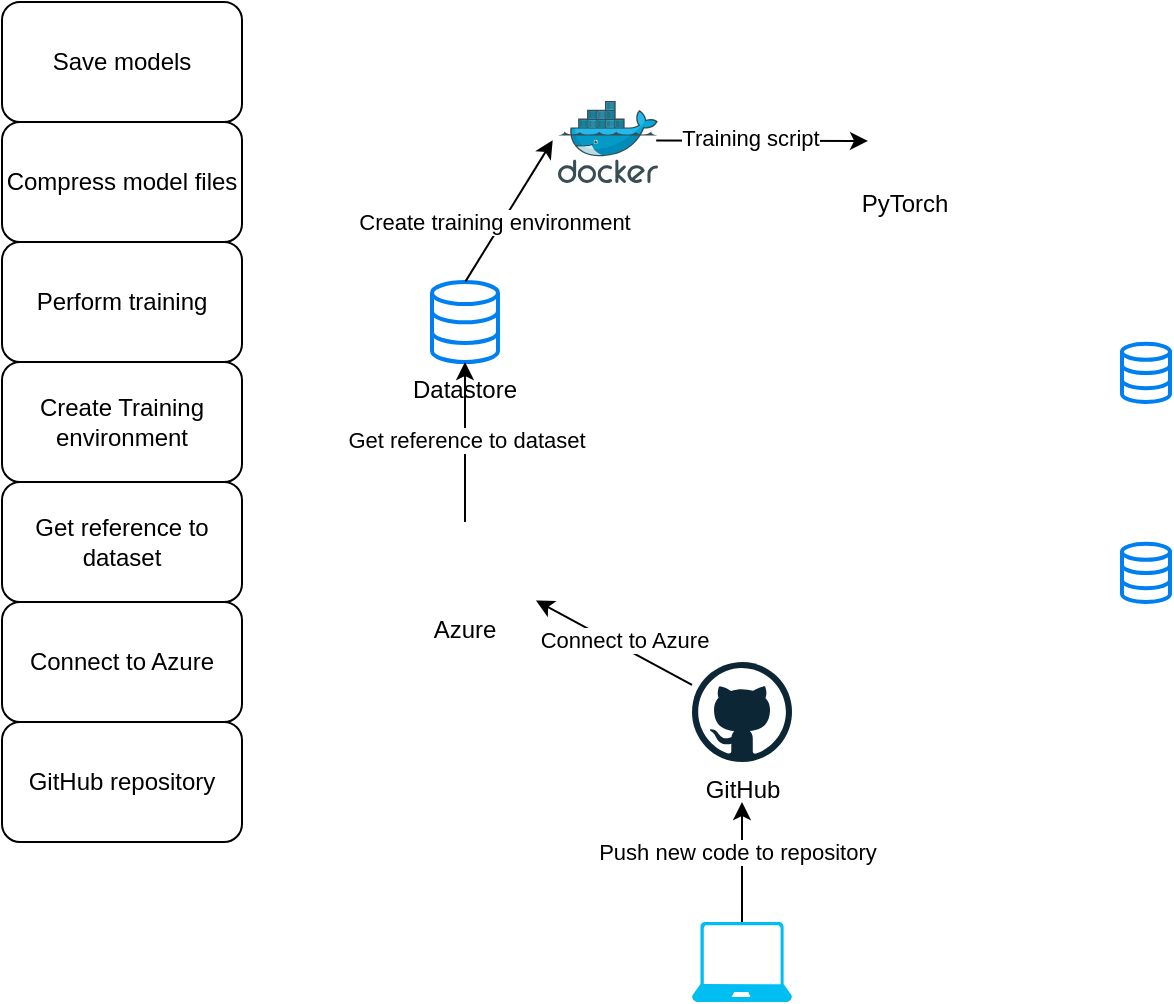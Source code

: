 <mxfile version="19.0.3" type="github">
  <diagram id="BZHHlnQn6t2uy99b9ZWB" name="Page-1">
    <mxGraphModel dx="906" dy="520" grid="1" gridSize="10" guides="1" tooltips="1" connect="1" arrows="1" fold="1" page="1" pageScale="1" pageWidth="850" pageHeight="1100" math="0" shadow="0">
      <root>
        <mxCell id="0" />
        <mxCell id="1" parent="0" />
        <mxCell id="sdOlFE24iYeHtxYmCAVc-1" value="GitHub repository" style="rounded=1;whiteSpace=wrap;html=1;" vertex="1" parent="1">
          <mxGeometry x="10" y="380" width="120" height="60" as="geometry" />
        </mxCell>
        <mxCell id="sdOlFE24iYeHtxYmCAVc-2" value="Connect to Azure" style="rounded=1;whiteSpace=wrap;html=1;" vertex="1" parent="1">
          <mxGeometry x="10" y="320" width="120" height="60" as="geometry" />
        </mxCell>
        <mxCell id="sdOlFE24iYeHtxYmCAVc-3" value="Get reference to dataset" style="rounded=1;whiteSpace=wrap;html=1;" vertex="1" parent="1">
          <mxGeometry x="10" y="260" width="120" height="60" as="geometry" />
        </mxCell>
        <mxCell id="sdOlFE24iYeHtxYmCAVc-4" value="" style="verticalLabelPosition=bottom;html=1;verticalAlign=top;align=center;strokeColor=none;fillColor=#00BEF2;shape=mxgraph.azure.laptop;pointerEvents=1;" vertex="1" parent="1">
          <mxGeometry x="355" y="480" width="50" height="40" as="geometry" />
        </mxCell>
        <mxCell id="sdOlFE24iYeHtxYmCAVc-5" value="Create Training environment" style="rounded=1;whiteSpace=wrap;html=1;" vertex="1" parent="1">
          <mxGeometry x="10" y="200" width="120" height="60" as="geometry" />
        </mxCell>
        <mxCell id="sdOlFE24iYeHtxYmCAVc-6" value="" style="sketch=0;aspect=fixed;html=1;points=[];align=center;image;fontSize=12;image=img/lib/mscae/Docker.svg;" vertex="1" parent="1">
          <mxGeometry x="288" y="69.5" width="50" height="41" as="geometry" />
        </mxCell>
        <mxCell id="sdOlFE24iYeHtxYmCAVc-7" value="Datastore" style="html=1;verticalLabelPosition=bottom;align=center;labelBackgroundColor=#ffffff;verticalAlign=top;strokeWidth=2;strokeColor=#0080F0;shadow=0;dashed=0;shape=mxgraph.ios7.icons.data;" vertex="1" parent="1">
          <mxGeometry x="225" y="160" width="32.99" height="40" as="geometry" />
        </mxCell>
        <mxCell id="sdOlFE24iYeHtxYmCAVc-8" value="Azure" style="shape=image;verticalLabelPosition=bottom;labelBackgroundColor=default;verticalAlign=top;aspect=fixed;imageAspect=0;image=https://logos-world.net/wp-content/uploads/2021/03/Azure-Logo-2020-present.png;" vertex="1" parent="1">
          <mxGeometry x="206" y="280" width="70.99" height="40" as="geometry" />
        </mxCell>
        <mxCell id="sdOlFE24iYeHtxYmCAVc-9" value="GitHub" style="dashed=0;outlineConnect=0;html=1;align=center;labelPosition=center;verticalLabelPosition=bottom;verticalAlign=top;shape=mxgraph.weblogos.github" vertex="1" parent="1">
          <mxGeometry x="355" y="350" width="50" height="50" as="geometry" />
        </mxCell>
        <mxCell id="sdOlFE24iYeHtxYmCAVc-10" value="Compress model files" style="rounded=1;whiteSpace=wrap;html=1;" vertex="1" parent="1">
          <mxGeometry x="10" y="80" width="120" height="60" as="geometry" />
        </mxCell>
        <mxCell id="sdOlFE24iYeHtxYmCAVc-11" value="" style="html=1;verticalLabelPosition=bottom;align=center;labelBackgroundColor=#ffffff;verticalAlign=top;strokeWidth=2;strokeColor=#0080F0;shadow=0;dashed=0;shape=mxgraph.ios7.icons.data;" vertex="1" parent="1">
          <mxGeometry x="570" y="190.9" width="24" height="29.1" as="geometry" />
        </mxCell>
        <mxCell id="sdOlFE24iYeHtxYmCAVc-12" value="Save models" style="rounded=1;whiteSpace=wrap;html=1;" vertex="1" parent="1">
          <mxGeometry x="10" y="20" width="120" height="60" as="geometry" />
        </mxCell>
        <mxCell id="sdOlFE24iYeHtxYmCAVc-13" value="" style="html=1;verticalLabelPosition=bottom;align=center;labelBackgroundColor=#ffffff;verticalAlign=top;strokeWidth=2;strokeColor=#0080F0;shadow=0;dashed=0;shape=mxgraph.ios7.icons.data;" vertex="1" parent="1">
          <mxGeometry x="570" y="290.9" width="24" height="29.1" as="geometry" />
        </mxCell>
        <mxCell id="sdOlFE24iYeHtxYmCAVc-14" value="Perform training" style="rounded=1;whiteSpace=wrap;html=1;" vertex="1" parent="1">
          <mxGeometry x="10" y="140" width="120" height="60" as="geometry" />
        </mxCell>
        <mxCell id="sdOlFE24iYeHtxYmCAVc-16" value="" style="shape=image;verticalLabelPosition=bottom;labelBackgroundColor=default;verticalAlign=top;aspect=fixed;imageAspect=0;image=https://www.armadilloamarillo.com/wp-content/uploads/pytorch-logo.png;" vertex="1" parent="1">
          <mxGeometry x="433" y="59.5" width="55" height="55" as="geometry" />
        </mxCell>
        <mxCell id="sdOlFE24iYeHtxYmCAVc-17" value="" style="endArrow=classic;html=1;rounded=0;exitX=0.5;exitY=0;exitDx=0;exitDy=0;exitPerimeter=0;" edge="1" parent="1" source="sdOlFE24iYeHtxYmCAVc-4">
          <mxGeometry width="50" height="50" relative="1" as="geometry">
            <mxPoint x="380" y="270" as="sourcePoint" />
            <mxPoint x="380" y="420" as="targetPoint" />
          </mxGeometry>
        </mxCell>
        <mxCell id="sdOlFE24iYeHtxYmCAVc-18" value="Push new code to repository&amp;nbsp;" style="edgeLabel;html=1;align=center;verticalAlign=middle;resizable=0;points=[];" vertex="1" connectable="0" parent="sdOlFE24iYeHtxYmCAVc-17">
          <mxGeometry x="0.169" y="2" relative="1" as="geometry">
            <mxPoint x="1" as="offset" />
          </mxGeometry>
        </mxCell>
        <mxCell id="sdOlFE24iYeHtxYmCAVc-19" value="" style="endArrow=classic;html=1;rounded=0;" edge="1" parent="1" source="sdOlFE24iYeHtxYmCAVc-9" target="sdOlFE24iYeHtxYmCAVc-8">
          <mxGeometry width="50" height="50" relative="1" as="geometry">
            <mxPoint x="390" y="490" as="sourcePoint" />
            <mxPoint x="390" y="410" as="targetPoint" />
          </mxGeometry>
        </mxCell>
        <mxCell id="sdOlFE24iYeHtxYmCAVc-20" value="Connect to Azure" style="edgeLabel;html=1;align=center;verticalAlign=middle;resizable=0;points=[];" vertex="1" connectable="0" parent="sdOlFE24iYeHtxYmCAVc-19">
          <mxGeometry x="0.169" y="2" relative="1" as="geometry">
            <mxPoint x="12" as="offset" />
          </mxGeometry>
        </mxCell>
        <mxCell id="sdOlFE24iYeHtxYmCAVc-22" value="" style="endArrow=classic;html=1;rounded=0;exitX=0.5;exitY=0;exitDx=0;exitDy=0;" edge="1" parent="1" source="sdOlFE24iYeHtxYmCAVc-8" target="sdOlFE24iYeHtxYmCAVc-7">
          <mxGeometry width="50" height="50" relative="1" as="geometry">
            <mxPoint x="400" y="500" as="sourcePoint" />
            <mxPoint x="245" y="220" as="targetPoint" />
          </mxGeometry>
        </mxCell>
        <mxCell id="sdOlFE24iYeHtxYmCAVc-23" value="Get reference to dataset" style="edgeLabel;html=1;align=center;verticalAlign=middle;resizable=0;points=[];" vertex="1" connectable="0" parent="sdOlFE24iYeHtxYmCAVc-22">
          <mxGeometry x="0.169" y="2" relative="1" as="geometry">
            <mxPoint x="2" y="6" as="offset" />
          </mxGeometry>
        </mxCell>
        <mxCell id="sdOlFE24iYeHtxYmCAVc-24" value="" style="endArrow=classic;html=1;rounded=0;exitX=0.508;exitY=-0.008;exitDx=0;exitDy=0;exitPerimeter=0;entryX=-0.053;entryY=0.479;entryDx=0;entryDy=0;entryPerimeter=0;" edge="1" parent="1" source="sdOlFE24iYeHtxYmCAVc-7" target="sdOlFE24iYeHtxYmCAVc-6">
          <mxGeometry width="50" height="50" relative="1" as="geometry">
            <mxPoint x="410" y="510" as="sourcePoint" />
            <mxPoint x="410" y="430" as="targetPoint" />
          </mxGeometry>
        </mxCell>
        <mxCell id="sdOlFE24iYeHtxYmCAVc-25" value="Create training environment" style="edgeLabel;html=1;align=center;verticalAlign=middle;resizable=0;points=[];" vertex="1" connectable="0" parent="sdOlFE24iYeHtxYmCAVc-24">
          <mxGeometry x="0.169" y="2" relative="1" as="geometry">
            <mxPoint x="-10" y="12" as="offset" />
          </mxGeometry>
        </mxCell>
        <mxCell id="sdOlFE24iYeHtxYmCAVc-26" value="" style="endArrow=classic;html=1;rounded=0;exitX=0.982;exitY=0.483;exitDx=0;exitDy=0;exitPerimeter=0;entryX=0.182;entryY=0.545;entryDx=0;entryDy=0;entryPerimeter=0;" edge="1" parent="1" source="sdOlFE24iYeHtxYmCAVc-6" target="sdOlFE24iYeHtxYmCAVc-16">
          <mxGeometry width="50" height="50" relative="1" as="geometry">
            <mxPoint x="254.769" y="169.68" as="sourcePoint" />
            <mxPoint x="327.35" y="99.139" as="targetPoint" />
          </mxGeometry>
        </mxCell>
        <mxCell id="sdOlFE24iYeHtxYmCAVc-27" value="Training script" style="edgeLabel;html=1;align=center;verticalAlign=middle;resizable=0;points=[];" vertex="1" connectable="0" parent="sdOlFE24iYeHtxYmCAVc-26">
          <mxGeometry x="0.169" y="2" relative="1" as="geometry">
            <mxPoint x="-15" as="offset" />
          </mxGeometry>
        </mxCell>
        <mxCell id="sdOlFE24iYeHtxYmCAVc-28" value="PyTorch" style="text;html=1;align=center;verticalAlign=middle;resizable=0;points=[];autosize=1;strokeColor=none;fillColor=none;" vertex="1" parent="1">
          <mxGeometry x="430.5" y="110.5" width="60" height="20" as="geometry" />
        </mxCell>
      </root>
    </mxGraphModel>
  </diagram>
</mxfile>
